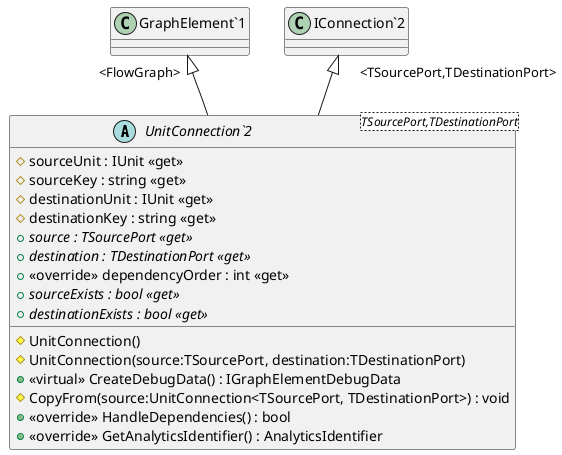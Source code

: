 @startuml
abstract class "UnitConnection`2"<TSourcePort,TDestinationPort> {
    # UnitConnection()
    # UnitConnection(source:TSourcePort, destination:TDestinationPort)
    + <<virtual>> CreateDebugData() : IGraphElementDebugData
    # sourceUnit : IUnit <<get>>
    # sourceKey : string <<get>>
    # destinationUnit : IUnit <<get>>
    # destinationKey : string <<get>>
    + {abstract} source : TSourcePort <<get>>
    + {abstract} destination : TDestinationPort <<get>>
    + <<override>> dependencyOrder : int <<get>>
    + {abstract} sourceExists : bool <<get>>
    + {abstract} destinationExists : bool <<get>>
    # CopyFrom(source:UnitConnection<TSourcePort, TDestinationPort>) : void
    + <<override>> HandleDependencies() : bool
    + <<override>> GetAnalyticsIdentifier() : AnalyticsIdentifier
}
"GraphElement`1" "<FlowGraph>" <|-- "UnitConnection`2"
"IConnection`2" "<TSourcePort,TDestinationPort>" <|-- "UnitConnection`2"
@enduml
